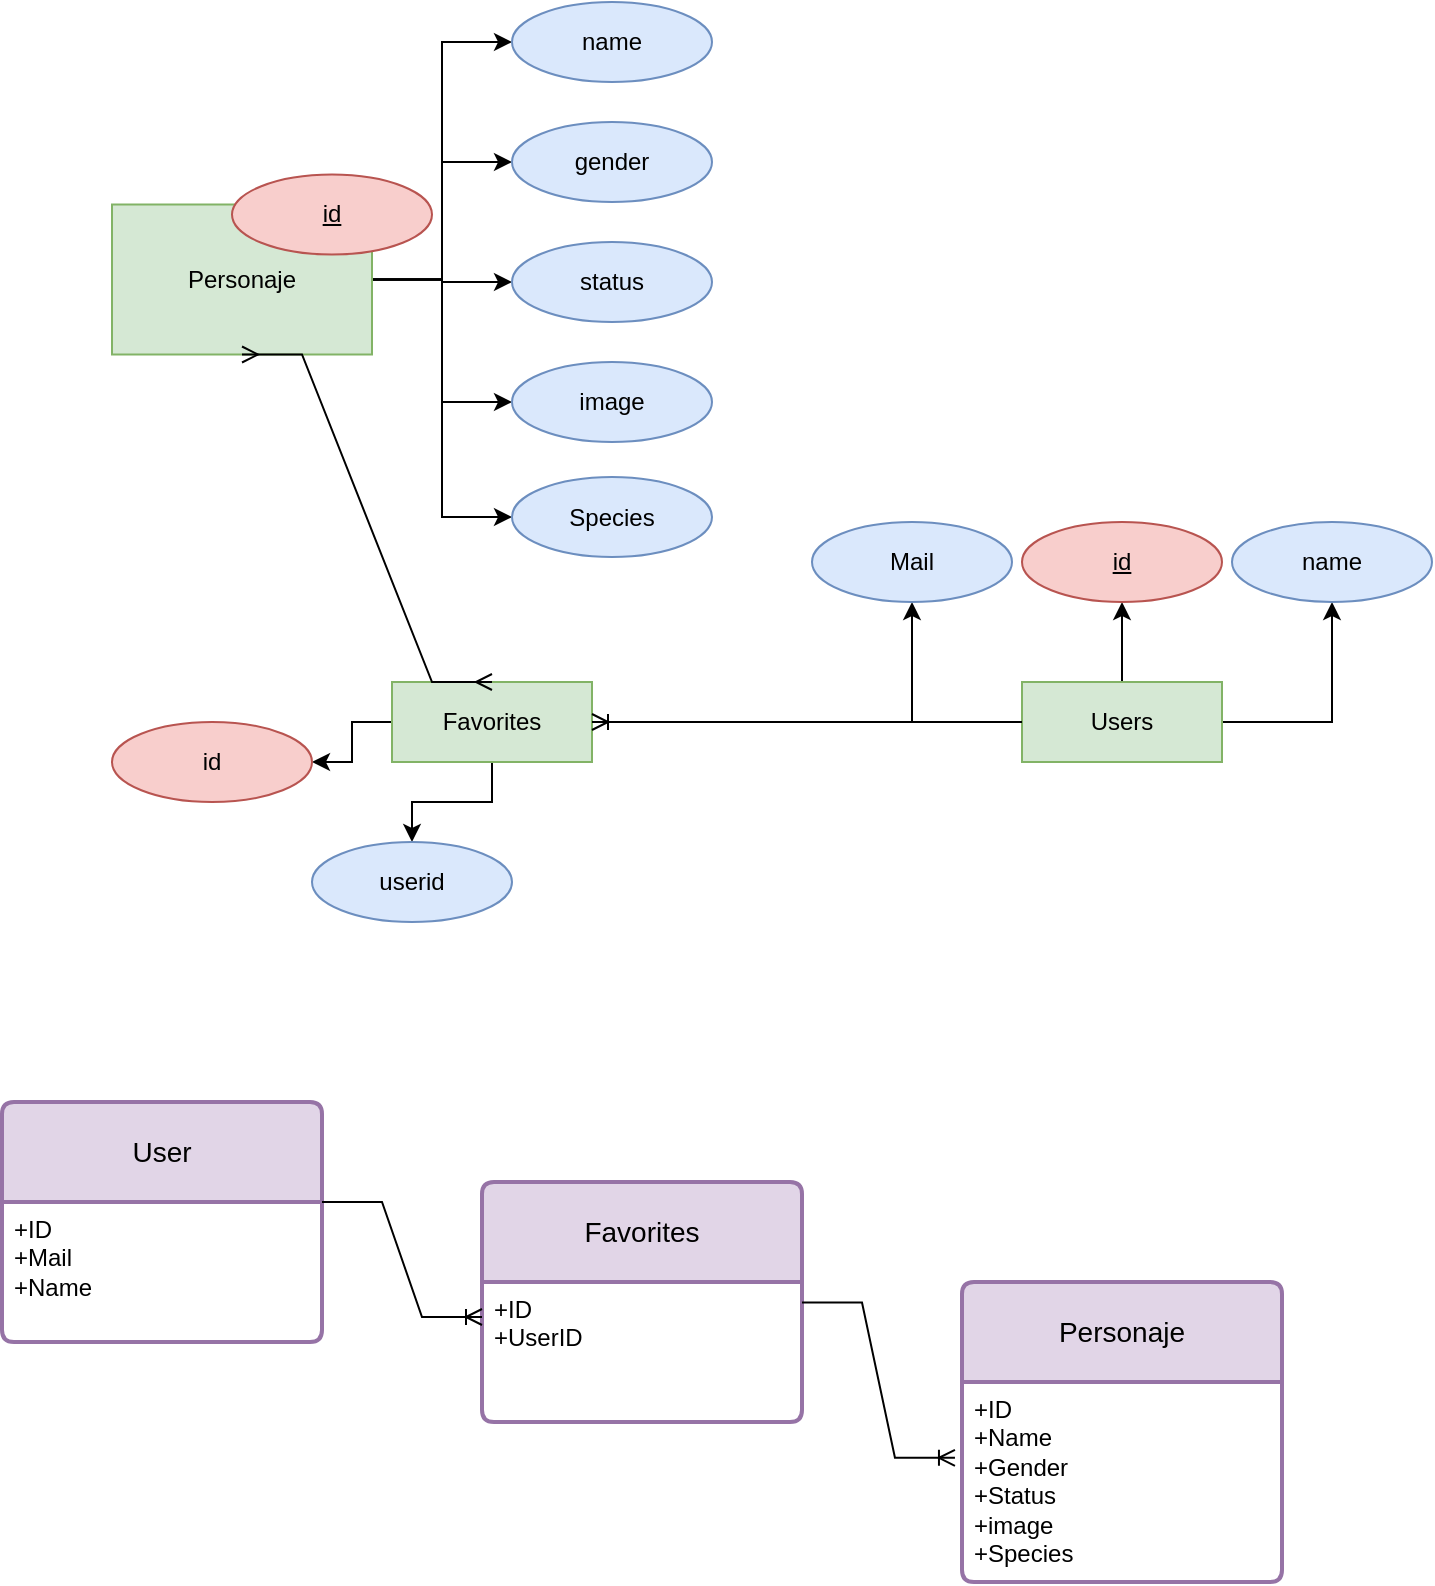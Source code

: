 <mxfile version="21.7.5" type="device">
  <diagram id="R2lEEEUBdFMjLlhIrx00" name="Page-1">
    <mxGraphModel dx="1084" dy="1026" grid="1" gridSize="10" guides="1" tooltips="1" connect="1" arrows="1" fold="1" page="1" pageScale="1" pageWidth="850" pageHeight="1100" math="0" shadow="0" extFonts="Permanent Marker^https://fonts.googleapis.com/css?family=Permanent+Marker">
      <root>
        <mxCell id="0" />
        <mxCell id="1" parent="0" />
        <mxCell id="tBCSZ68mOB5i5DJEsTSS-7" style="edgeStyle=orthogonalEdgeStyle;rounded=0;orthogonalLoop=1;jettySize=auto;html=1;entryX=0;entryY=0.5;entryDx=0;entryDy=0;" parent="1" source="tBCSZ68mOB5i5DJEsTSS-1" target="tBCSZ68mOB5i5DJEsTSS-4" edge="1">
          <mxGeometry relative="1" as="geometry" />
        </mxCell>
        <mxCell id="tBCSZ68mOB5i5DJEsTSS-8" style="edgeStyle=orthogonalEdgeStyle;rounded=0;orthogonalLoop=1;jettySize=auto;html=1;entryX=0;entryY=0.5;entryDx=0;entryDy=0;" parent="1" source="tBCSZ68mOB5i5DJEsTSS-1" target="tBCSZ68mOB5i5DJEsTSS-3" edge="1">
          <mxGeometry relative="1" as="geometry" />
        </mxCell>
        <mxCell id="tBCSZ68mOB5i5DJEsTSS-10" style="edgeStyle=orthogonalEdgeStyle;rounded=0;orthogonalLoop=1;jettySize=auto;html=1;entryX=0;entryY=0.5;entryDx=0;entryDy=0;" parent="1" source="tBCSZ68mOB5i5DJEsTSS-1" target="tBCSZ68mOB5i5DJEsTSS-5" edge="1">
          <mxGeometry relative="1" as="geometry" />
        </mxCell>
        <mxCell id="tBCSZ68mOB5i5DJEsTSS-11" style="edgeStyle=orthogonalEdgeStyle;rounded=0;orthogonalLoop=1;jettySize=auto;html=1;entryX=0;entryY=0.5;entryDx=0;entryDy=0;" parent="1" source="tBCSZ68mOB5i5DJEsTSS-1" target="tBCSZ68mOB5i5DJEsTSS-6" edge="1">
          <mxGeometry relative="1" as="geometry" />
        </mxCell>
        <mxCell id="tBCSZ68mOB5i5DJEsTSS-14" style="edgeStyle=orthogonalEdgeStyle;rounded=0;orthogonalLoop=1;jettySize=auto;html=1;entryX=0;entryY=0.5;entryDx=0;entryDy=0;" parent="1" source="tBCSZ68mOB5i5DJEsTSS-1" target="tBCSZ68mOB5i5DJEsTSS-13" edge="1">
          <mxGeometry relative="1" as="geometry" />
        </mxCell>
        <mxCell id="tBCSZ68mOB5i5DJEsTSS-1" value="Personaje" style="whiteSpace=wrap;html=1;align=center;fillColor=#d5e8d4;strokeColor=#82b366;" parent="1" vertex="1">
          <mxGeometry x="160" y="261.25" width="130" height="75" as="geometry" />
        </mxCell>
        <mxCell id="tBCSZ68mOB5i5DJEsTSS-3" value="name" style="ellipse;whiteSpace=wrap;html=1;align=center;fillColor=#dae8fc;strokeColor=#6c8ebf;" parent="1" vertex="1">
          <mxGeometry x="360" y="160" width="100" height="40" as="geometry" />
        </mxCell>
        <mxCell id="tBCSZ68mOB5i5DJEsTSS-4" value="gender" style="ellipse;whiteSpace=wrap;html=1;align=center;fillColor=#dae8fc;strokeColor=#6c8ebf;" parent="1" vertex="1">
          <mxGeometry x="360" y="220" width="100" height="40" as="geometry" />
        </mxCell>
        <mxCell id="tBCSZ68mOB5i5DJEsTSS-5" value="status" style="ellipse;whiteSpace=wrap;html=1;align=center;fillColor=#dae8fc;strokeColor=#6c8ebf;" parent="1" vertex="1">
          <mxGeometry x="360" y="280" width="100" height="40" as="geometry" />
        </mxCell>
        <mxCell id="tBCSZ68mOB5i5DJEsTSS-6" value="image" style="ellipse;whiteSpace=wrap;html=1;align=center;fillColor=#dae8fc;strokeColor=#6c8ebf;" parent="1" vertex="1">
          <mxGeometry x="360" y="340" width="100" height="40" as="geometry" />
        </mxCell>
        <mxCell id="tBCSZ68mOB5i5DJEsTSS-12" value="id" style="ellipse;whiteSpace=wrap;html=1;align=center;fontStyle=4;fillColor=#f8cecc;strokeColor=#b85450;" parent="1" vertex="1">
          <mxGeometry x="220" y="246.25" width="100" height="40" as="geometry" />
        </mxCell>
        <mxCell id="tBCSZ68mOB5i5DJEsTSS-13" value="Species" style="ellipse;whiteSpace=wrap;html=1;align=center;fillColor=#dae8fc;strokeColor=#6c8ebf;" parent="1" vertex="1">
          <mxGeometry x="360" y="397.5" width="100" height="40" as="geometry" />
        </mxCell>
        <mxCell id="dFeaMfNz4Kwbp3IMG9I--6" style="edgeStyle=orthogonalEdgeStyle;rounded=0;orthogonalLoop=1;jettySize=auto;html=1;entryX=0.5;entryY=1;entryDx=0;entryDy=0;" edge="1" parent="1" source="dFeaMfNz4Kwbp3IMG9I--1" target="dFeaMfNz4Kwbp3IMG9I--4">
          <mxGeometry relative="1" as="geometry" />
        </mxCell>
        <mxCell id="dFeaMfNz4Kwbp3IMG9I--7" style="edgeStyle=orthogonalEdgeStyle;rounded=0;orthogonalLoop=1;jettySize=auto;html=1;" edge="1" parent="1" source="dFeaMfNz4Kwbp3IMG9I--1" target="dFeaMfNz4Kwbp3IMG9I--2">
          <mxGeometry relative="1" as="geometry" />
        </mxCell>
        <mxCell id="dFeaMfNz4Kwbp3IMG9I--8" style="edgeStyle=orthogonalEdgeStyle;rounded=0;orthogonalLoop=1;jettySize=auto;html=1;entryX=0.5;entryY=1;entryDx=0;entryDy=0;" edge="1" parent="1" source="dFeaMfNz4Kwbp3IMG9I--1" target="dFeaMfNz4Kwbp3IMG9I--3">
          <mxGeometry relative="1" as="geometry" />
        </mxCell>
        <mxCell id="dFeaMfNz4Kwbp3IMG9I--1" value="Users" style="whiteSpace=wrap;html=1;align=center;fillColor=#d5e8d4;strokeColor=#82b366;" vertex="1" parent="1">
          <mxGeometry x="615" y="500" width="100" height="40" as="geometry" />
        </mxCell>
        <mxCell id="dFeaMfNz4Kwbp3IMG9I--2" value="id" style="ellipse;whiteSpace=wrap;html=1;align=center;fontStyle=4;fillColor=#f8cecc;strokeColor=#b85450;" vertex="1" parent="1">
          <mxGeometry x="615" y="420" width="100" height="40" as="geometry" />
        </mxCell>
        <mxCell id="dFeaMfNz4Kwbp3IMG9I--3" value="name" style="ellipse;whiteSpace=wrap;html=1;align=center;fillColor=#dae8fc;strokeColor=#6c8ebf;" vertex="1" parent="1">
          <mxGeometry x="720" y="420" width="100" height="40" as="geometry" />
        </mxCell>
        <mxCell id="dFeaMfNz4Kwbp3IMG9I--4" value="Mail" style="ellipse;whiteSpace=wrap;html=1;align=center;fillColor=#dae8fc;strokeColor=#6c8ebf;" vertex="1" parent="1">
          <mxGeometry x="510" y="420" width="100" height="40" as="geometry" />
        </mxCell>
        <mxCell id="dFeaMfNz4Kwbp3IMG9I--18" style="edgeStyle=orthogonalEdgeStyle;rounded=0;orthogonalLoop=1;jettySize=auto;html=1;" edge="1" parent="1" source="dFeaMfNz4Kwbp3IMG9I--9" target="dFeaMfNz4Kwbp3IMG9I--17">
          <mxGeometry relative="1" as="geometry" />
        </mxCell>
        <mxCell id="dFeaMfNz4Kwbp3IMG9I--19" style="edgeStyle=orthogonalEdgeStyle;rounded=0;orthogonalLoop=1;jettySize=auto;html=1;" edge="1" parent="1" source="dFeaMfNz4Kwbp3IMG9I--9" target="dFeaMfNz4Kwbp3IMG9I--16">
          <mxGeometry relative="1" as="geometry" />
        </mxCell>
        <mxCell id="dFeaMfNz4Kwbp3IMG9I--9" value="Favorites" style="whiteSpace=wrap;html=1;align=center;fillColor=#d5e8d4;strokeColor=#82b366;" vertex="1" parent="1">
          <mxGeometry x="300" y="500" width="100" height="40" as="geometry" />
        </mxCell>
        <mxCell id="dFeaMfNz4Kwbp3IMG9I--10" value="" style="edgeStyle=entityRelationEdgeStyle;fontSize=12;html=1;endArrow=ERoneToMany;rounded=0;exitX=0;exitY=0.5;exitDx=0;exitDy=0;entryX=1;entryY=0.5;entryDx=0;entryDy=0;" edge="1" parent="1" source="dFeaMfNz4Kwbp3IMG9I--1" target="dFeaMfNz4Kwbp3IMG9I--9">
          <mxGeometry width="100" height="100" relative="1" as="geometry">
            <mxPoint x="300" y="610" as="sourcePoint" />
            <mxPoint x="400" y="510" as="targetPoint" />
            <Array as="points">
              <mxPoint x="430" y="580" />
            </Array>
          </mxGeometry>
        </mxCell>
        <mxCell id="dFeaMfNz4Kwbp3IMG9I--13" value="" style="edgeStyle=entityRelationEdgeStyle;fontSize=12;html=1;endArrow=ERmany;startArrow=ERmany;rounded=0;exitX=0.5;exitY=0;exitDx=0;exitDy=0;entryX=0.5;entryY=1;entryDx=0;entryDy=0;" edge="1" parent="1" source="dFeaMfNz4Kwbp3IMG9I--9" target="tBCSZ68mOB5i5DJEsTSS-1">
          <mxGeometry width="100" height="100" relative="1" as="geometry">
            <mxPoint x="230" y="530" as="sourcePoint" />
            <mxPoint x="330" y="430" as="targetPoint" />
            <Array as="points">
              <mxPoint x="280" y="450" />
            </Array>
          </mxGeometry>
        </mxCell>
        <mxCell id="dFeaMfNz4Kwbp3IMG9I--14" value="User" style="swimlane;childLayout=stackLayout;horizontal=1;startSize=50;horizontalStack=0;rounded=1;fontSize=14;fontStyle=0;strokeWidth=2;resizeParent=0;resizeLast=1;shadow=0;dashed=0;align=center;arcSize=4;whiteSpace=wrap;html=1;fillColor=#e1d5e7;strokeColor=#9673a6;" vertex="1" parent="1">
          <mxGeometry x="105" y="710" width="160" height="120" as="geometry" />
        </mxCell>
        <mxCell id="dFeaMfNz4Kwbp3IMG9I--15" value="+ID&lt;br&gt;+Mail&lt;br&gt;+Name" style="align=left;strokeColor=none;fillColor=none;spacingLeft=4;fontSize=12;verticalAlign=top;resizable=0;rotatable=0;part=1;html=1;" vertex="1" parent="dFeaMfNz4Kwbp3IMG9I--14">
          <mxGeometry y="50" width="160" height="70" as="geometry" />
        </mxCell>
        <mxCell id="dFeaMfNz4Kwbp3IMG9I--16" value="id" style="ellipse;whiteSpace=wrap;html=1;align=center;fillColor=#f8cecc;strokeColor=#b85450;" vertex="1" parent="1">
          <mxGeometry x="160" y="520" width="100" height="40" as="geometry" />
        </mxCell>
        <mxCell id="dFeaMfNz4Kwbp3IMG9I--17" value="userid" style="ellipse;whiteSpace=wrap;html=1;align=center;fillColor=#dae8fc;strokeColor=#6c8ebf;" vertex="1" parent="1">
          <mxGeometry x="260" y="580" width="100" height="40" as="geometry" />
        </mxCell>
        <mxCell id="dFeaMfNz4Kwbp3IMG9I--20" value="Favorites" style="swimlane;childLayout=stackLayout;horizontal=1;startSize=50;horizontalStack=0;rounded=1;fontSize=14;fontStyle=0;strokeWidth=2;resizeParent=0;resizeLast=1;shadow=0;dashed=0;align=center;arcSize=4;whiteSpace=wrap;html=1;fillColor=#e1d5e7;strokeColor=#9673a6;" vertex="1" parent="1">
          <mxGeometry x="345" y="750" width="160" height="120" as="geometry" />
        </mxCell>
        <mxCell id="dFeaMfNz4Kwbp3IMG9I--21" value="+ID&lt;br&gt;+UserID" style="align=left;strokeColor=none;fillColor=none;spacingLeft=4;fontSize=12;verticalAlign=top;resizable=0;rotatable=0;part=1;html=1;" vertex="1" parent="dFeaMfNz4Kwbp3IMG9I--20">
          <mxGeometry y="50" width="160" height="70" as="geometry" />
        </mxCell>
        <mxCell id="dFeaMfNz4Kwbp3IMG9I--22" value="Personaje" style="swimlane;childLayout=stackLayout;horizontal=1;startSize=50;horizontalStack=0;rounded=1;fontSize=14;fontStyle=0;strokeWidth=2;resizeParent=0;resizeLast=1;shadow=0;dashed=0;align=center;arcSize=4;whiteSpace=wrap;html=1;fillColor=#e1d5e7;strokeColor=#9673a6;" vertex="1" parent="1">
          <mxGeometry x="585" y="800" width="160" height="150" as="geometry" />
        </mxCell>
        <mxCell id="dFeaMfNz4Kwbp3IMG9I--23" value="+ID&lt;br&gt;+Name&lt;br&gt;+Gender&lt;br&gt;+Status&lt;br&gt;+image&lt;br&gt;+Species" style="align=left;strokeColor=none;fillColor=none;spacingLeft=4;fontSize=12;verticalAlign=top;resizable=0;rotatable=0;part=1;html=1;" vertex="1" parent="dFeaMfNz4Kwbp3IMG9I--22">
          <mxGeometry y="50" width="160" height="100" as="geometry" />
        </mxCell>
        <mxCell id="dFeaMfNz4Kwbp3IMG9I--27" value="" style="edgeStyle=entityRelationEdgeStyle;fontSize=12;html=1;endArrow=ERoneToMany;rounded=0;exitX=1;exitY=0;exitDx=0;exitDy=0;entryX=0;entryY=0.25;entryDx=0;entryDy=0;" edge="1" parent="1" source="dFeaMfNz4Kwbp3IMG9I--15" target="dFeaMfNz4Kwbp3IMG9I--21">
          <mxGeometry width="100" height="100" relative="1" as="geometry">
            <mxPoint x="345" y="700" as="sourcePoint" />
            <mxPoint x="445" y="600" as="targetPoint" />
          </mxGeometry>
        </mxCell>
        <mxCell id="dFeaMfNz4Kwbp3IMG9I--28" value="" style="edgeStyle=entityRelationEdgeStyle;fontSize=12;html=1;endArrow=ERoneToMany;rounded=0;exitX=1;exitY=0.147;exitDx=0;exitDy=0;exitPerimeter=0;entryX=-0.022;entryY=0.379;entryDx=0;entryDy=0;entryPerimeter=0;" edge="1" parent="1" source="dFeaMfNz4Kwbp3IMG9I--21" target="dFeaMfNz4Kwbp3IMG9I--23">
          <mxGeometry width="100" height="100" relative="1" as="geometry">
            <mxPoint x="345" y="700" as="sourcePoint" />
            <mxPoint x="445" y="600" as="targetPoint" />
          </mxGeometry>
        </mxCell>
      </root>
    </mxGraphModel>
  </diagram>
</mxfile>
